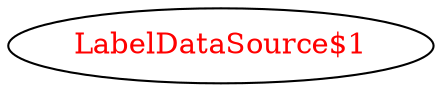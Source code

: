 digraph dependencyGraph {
 concentrate=true;
 ranksep="2.0";
 rankdir="LR"; 
 splines="ortho";
"LabelDataSource$1" [fontcolor="red"];
}